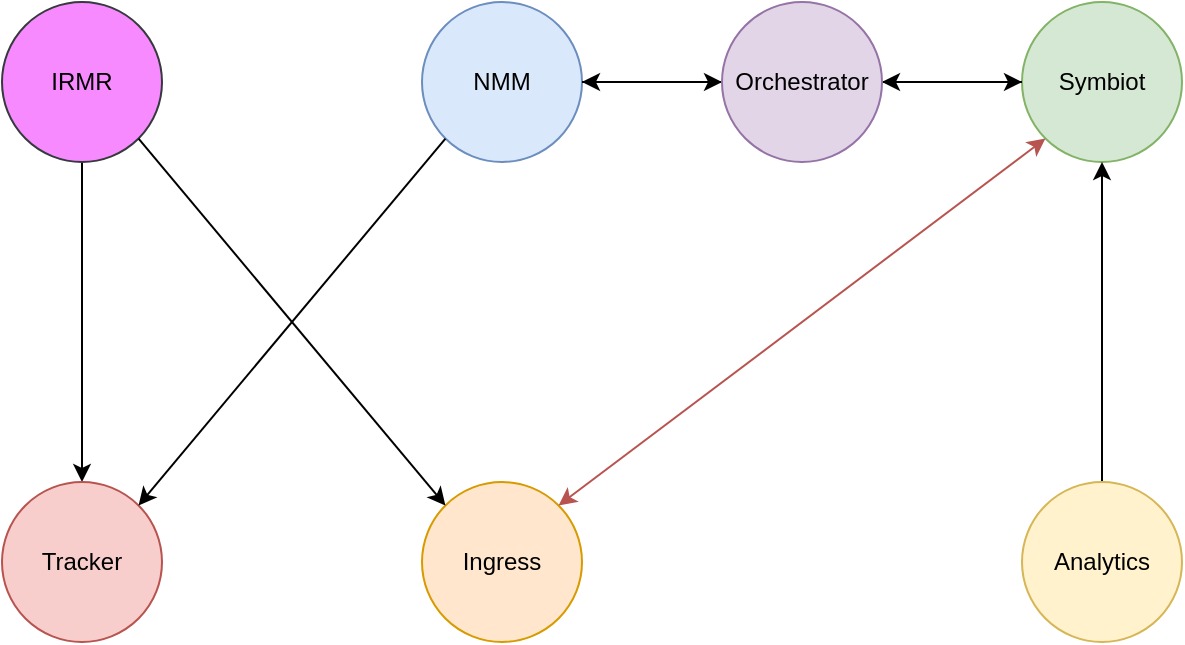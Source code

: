 <mxfile version="24.0.6" type="device">
  <diagram name="Page-1" id="Psg9K8xu8NbSOUvoubkh">
    <mxGraphModel dx="1900" dy="603" grid="1" gridSize="10" guides="1" tooltips="1" connect="1" arrows="1" fold="1" page="1" pageScale="1" pageWidth="850" pageHeight="1100" math="0" shadow="0">
      <root>
        <mxCell id="0" />
        <mxCell id="1" parent="0" />
        <mxCell id="6NC10diNDT3lWZ_0KwuH-20" style="edgeStyle=orthogonalEdgeStyle;rounded=0;orthogonalLoop=1;jettySize=auto;html=1;entryX=0.5;entryY=0;entryDx=0;entryDy=0;" parent="1" source="6NC10diNDT3lWZ_0KwuH-2" target="6NC10diNDT3lWZ_0KwuH-18" edge="1">
          <mxGeometry relative="1" as="geometry" />
        </mxCell>
        <mxCell id="6NC10diNDT3lWZ_0KwuH-2" value="IRMR" style="ellipse;whiteSpace=wrap;html=1;aspect=fixed;fillColor=#F78AFF;strokeColor=#36393d;" parent="1" vertex="1">
          <mxGeometry x="-40" y="200" width="80" height="80" as="geometry" />
        </mxCell>
        <mxCell id="6NC10diNDT3lWZ_0KwuH-9" style="edgeStyle=orthogonalEdgeStyle;rounded=0;orthogonalLoop=1;jettySize=auto;html=1;exitX=0;exitY=0.5;exitDx=0;exitDy=0;entryX=1;entryY=0.5;entryDx=0;entryDy=0;" parent="1" source="6NC10diNDT3lWZ_0KwuH-13" target="6NC10diNDT3lWZ_0KwuH-5" edge="1">
          <mxGeometry relative="1" as="geometry" />
        </mxCell>
        <mxCell id="6NC10diNDT3lWZ_0KwuH-4" value="Symbiot" style="ellipse;whiteSpace=wrap;html=1;aspect=fixed;fillColor=#d5e8d4;strokeColor=#82b366;" parent="1" vertex="1">
          <mxGeometry x="470" y="200" width="80" height="80" as="geometry" />
        </mxCell>
        <mxCell id="6NC10diNDT3lWZ_0KwuH-8" style="edgeStyle=orthogonalEdgeStyle;rounded=0;orthogonalLoop=1;jettySize=auto;html=1;entryX=0;entryY=0.5;entryDx=0;entryDy=0;" parent="1" source="6NC10diNDT3lWZ_0KwuH-13" target="6NC10diNDT3lWZ_0KwuH-4" edge="1">
          <mxGeometry relative="1" as="geometry" />
        </mxCell>
        <mxCell id="6NC10diNDT3lWZ_0KwuH-5" value="NMM" style="ellipse;whiteSpace=wrap;html=1;aspect=fixed;fillColor=#dae8fc;strokeColor=#6c8ebf;" parent="1" vertex="1">
          <mxGeometry x="170" y="200" width="80" height="80" as="geometry" />
        </mxCell>
        <mxCell id="6NC10diNDT3lWZ_0KwuH-11" style="edgeStyle=orthogonalEdgeStyle;rounded=0;orthogonalLoop=1;jettySize=auto;html=1;exitX=0.5;exitY=0;exitDx=0;exitDy=0;entryX=0.5;entryY=1;entryDx=0;entryDy=0;" parent="1" source="6NC10diNDT3lWZ_0KwuH-6" target="6NC10diNDT3lWZ_0KwuH-4" edge="1">
          <mxGeometry relative="1" as="geometry" />
        </mxCell>
        <mxCell id="6NC10diNDT3lWZ_0KwuH-6" value="Analytics" style="ellipse;whiteSpace=wrap;html=1;aspect=fixed;fillColor=#fff2cc;strokeColor=#d6b656;" parent="1" vertex="1">
          <mxGeometry x="470" y="440" width="80" height="80" as="geometry" />
        </mxCell>
        <mxCell id="6NC10diNDT3lWZ_0KwuH-7" value="Ingress" style="ellipse;whiteSpace=wrap;html=1;aspect=fixed;fillColor=#ffe6cc;strokeColor=#d79b00;" parent="1" vertex="1">
          <mxGeometry x="170" y="440" width="80" height="80" as="geometry" />
        </mxCell>
        <mxCell id="6NC10diNDT3lWZ_0KwuH-14" value="" style="edgeStyle=orthogonalEdgeStyle;rounded=0;orthogonalLoop=1;jettySize=auto;html=1;entryX=0;entryY=0.5;entryDx=0;entryDy=0;" parent="1" source="6NC10diNDT3lWZ_0KwuH-5" target="6NC10diNDT3lWZ_0KwuH-13" edge="1">
          <mxGeometry relative="1" as="geometry">
            <mxPoint x="250" y="240" as="sourcePoint" />
            <mxPoint x="400" y="240" as="targetPoint" />
          </mxGeometry>
        </mxCell>
        <mxCell id="6NC10diNDT3lWZ_0KwuH-15" value="" style="edgeStyle=orthogonalEdgeStyle;rounded=0;orthogonalLoop=1;jettySize=auto;html=1;exitX=0;exitY=0.5;exitDx=0;exitDy=0;entryX=1;entryY=0.5;entryDx=0;entryDy=0;" parent="1" source="6NC10diNDT3lWZ_0KwuH-4" target="6NC10diNDT3lWZ_0KwuH-13" edge="1">
          <mxGeometry relative="1" as="geometry">
            <mxPoint x="470" y="240" as="sourcePoint" />
            <mxPoint x="250" y="240" as="targetPoint" />
          </mxGeometry>
        </mxCell>
        <mxCell id="6NC10diNDT3lWZ_0KwuH-13" value="Orchestrator" style="ellipse;whiteSpace=wrap;html=1;aspect=fixed;fillColor=#e1d5e7;strokeColor=#9673a6;" parent="1" vertex="1">
          <mxGeometry x="320" y="200" width="80" height="80" as="geometry" />
        </mxCell>
        <mxCell id="6NC10diNDT3lWZ_0KwuH-16" value="" style="endArrow=classic;html=1;rounded=0;exitX=1;exitY=1;exitDx=0;exitDy=0;entryX=0;entryY=0;entryDx=0;entryDy=0;" parent="1" source="6NC10diNDT3lWZ_0KwuH-2" edge="1">
          <mxGeometry width="50" height="50" relative="1" as="geometry">
            <mxPoint x="280" y="440" as="sourcePoint" />
            <mxPoint x="181.716" y="451.716" as="targetPoint" />
          </mxGeometry>
        </mxCell>
        <mxCell id="6NC10diNDT3lWZ_0KwuH-18" value="Tracker" style="ellipse;whiteSpace=wrap;html=1;aspect=fixed;fillColor=#f8cecc;strokeColor=#b85450;" parent="1" vertex="1">
          <mxGeometry x="-40" y="440" width="80" height="80" as="geometry" />
        </mxCell>
        <mxCell id="6NC10diNDT3lWZ_0KwuH-21" value="" style="endArrow=classic;html=1;rounded=0;exitX=0;exitY=1;exitDx=0;exitDy=0;entryX=1;entryY=0;entryDx=0;entryDy=0;" parent="1" source="6NC10diNDT3lWZ_0KwuH-5" target="6NC10diNDT3lWZ_0KwuH-18" edge="1">
          <mxGeometry width="50" height="50" relative="1" as="geometry">
            <mxPoint x="280" y="440" as="sourcePoint" />
            <mxPoint x="330" y="390" as="targetPoint" />
          </mxGeometry>
        </mxCell>
        <mxCell id="6NC10diNDT3lWZ_0KwuH-23" value="" style="endArrow=classic;startArrow=classic;html=1;rounded=0;exitX=1;exitY=0;exitDx=0;exitDy=0;entryX=0;entryY=1;entryDx=0;entryDy=0;fillColor=#f8cecc;gradientColor=#ea6b66;strokeColor=#b85450;" parent="1" source="6NC10diNDT3lWZ_0KwuH-7" target="6NC10diNDT3lWZ_0KwuH-4" edge="1">
          <mxGeometry width="50" height="50" relative="1" as="geometry">
            <mxPoint x="280" y="440" as="sourcePoint" />
            <mxPoint x="330" y="390" as="targetPoint" />
          </mxGeometry>
        </mxCell>
      </root>
    </mxGraphModel>
  </diagram>
</mxfile>
